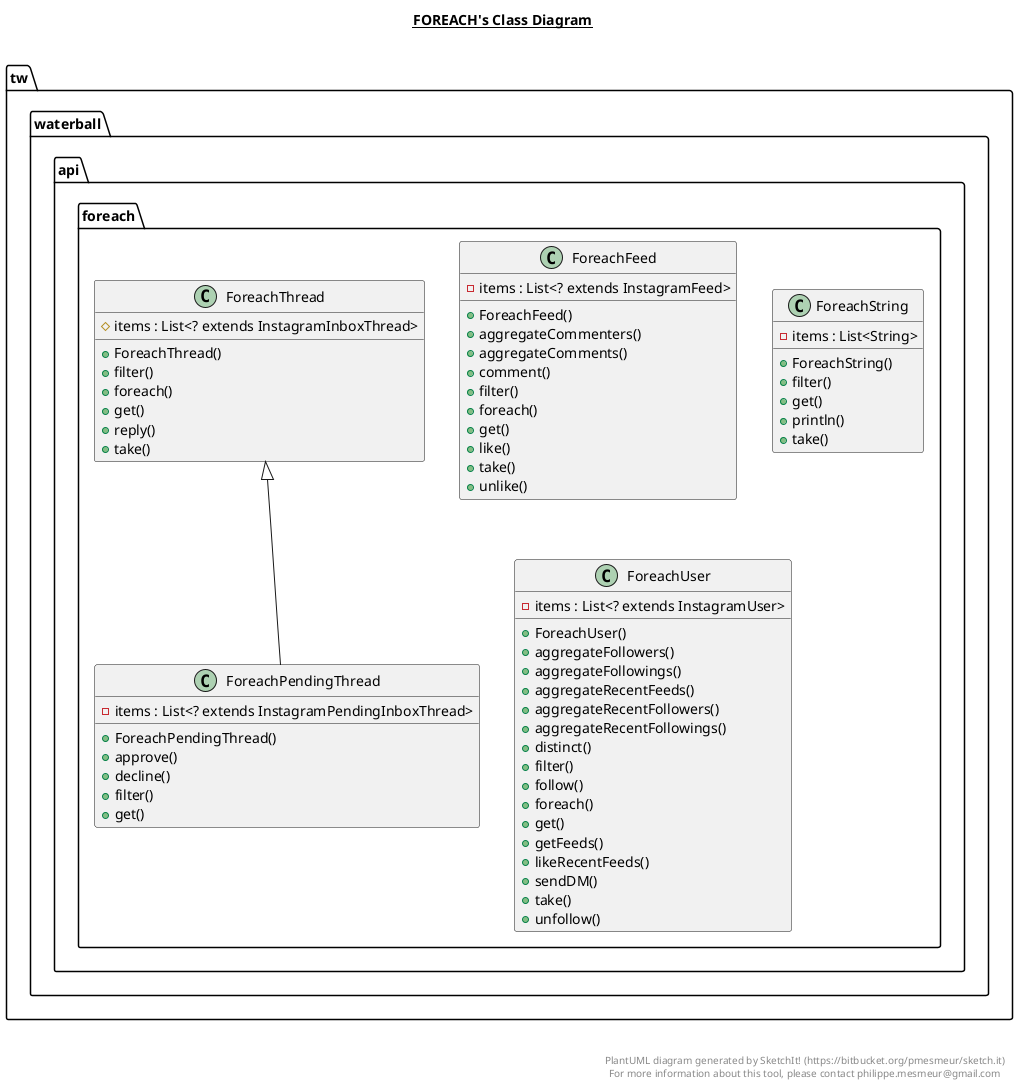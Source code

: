 @startuml

title __FOREACH's Class Diagram__\n

  namespace tw.waterball.api {
    namespace foreach {
      class tw.waterball.api.foreach.ForeachFeed {
          - items : List<? extends InstagramFeed>
          + ForeachFeed()
          + aggregateCommenters()
          + aggregateComments()
          + comment()
          + filter()
          + foreach()
          + get()
          + like()
          + take()
          + unlike()
      }
    }
  }
  

  namespace tw.waterball.api {
    namespace foreach {
      class tw.waterball.api.foreach.ForeachPendingThread {
          - items : List<? extends InstagramPendingInboxThread>
          + ForeachPendingThread()
          + approve()
          + decline()
          + filter()
          + get()
      }
    }
  }
  

  namespace tw.waterball.api {
    namespace foreach {
      class tw.waterball.api.foreach.ForeachString {
          - items : List<String>
          + ForeachString()
          + filter()
          + get()
          + println()
          + take()
      }
    }
  }
  

  namespace tw.waterball.api {
    namespace foreach {
      class tw.waterball.api.foreach.ForeachThread {
          # items : List<? extends InstagramInboxThread>
          + ForeachThread()
          + filter()
          + foreach()
          + get()
          + reply()
          + take()
      }
    }
  }
  

  namespace tw.waterball.api {
    namespace foreach {
      class tw.waterball.api.foreach.ForeachUser {
          - items : List<? extends InstagramUser>
          + ForeachUser()
          + aggregateFollowers()
          + aggregateFollowings()
          + aggregateRecentFeeds()
          + aggregateRecentFollowers()
          + aggregateRecentFollowings()
          + distinct()
          + filter()
          + follow()
          + foreach()
          + get()
          + getFeeds()
          + likeRecentFeeds()
          + sendDM()
          + take()
          + unfollow()
      }
    }
  }
  

  tw.waterball.api.foreach.ForeachPendingThread -up-|> tw.waterball.api.foreach.ForeachThread


right footer


PlantUML diagram generated by SketchIt! (https://bitbucket.org/pmesmeur/sketch.it)
For more information about this tool, please contact philippe.mesmeur@gmail.com
endfooter

@enduml
